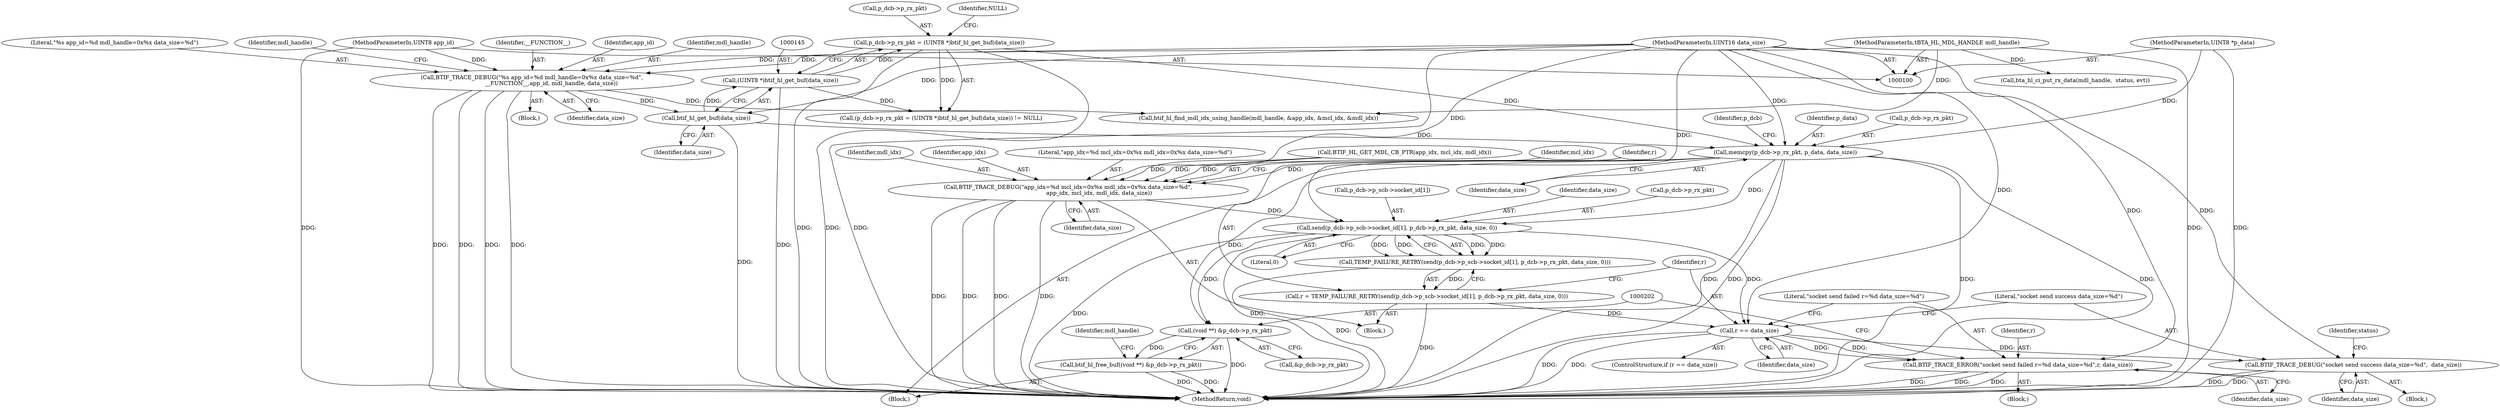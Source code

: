 digraph "0_Android_472271b153c5dc53c28beac55480a8d8434b2d5c_11@API" {
"1000150" [label="(Call,memcpy(p_dcb->p_rx_pkt, p_data, data_size))"];
"1000140" [label="(Call,p_dcb->p_rx_pkt = (UINT8 *)btif_hl_get_buf(data_size))"];
"1000144" [label="(Call,(UINT8 *)btif_hl_get_buf(data_size))"];
"1000146" [label="(Call,btif_hl_get_buf(data_size))"];
"1000116" [label="(Call,BTIF_TRACE_DEBUG(\"%s app_id=%d mdl_handle=0x%x data_size=%d\",\n                      __FUNCTION__,app_id, mdl_handle, data_size))"];
"1000101" [label="(MethodParameterIn,UINT8 app_id)"];
"1000102" [label="(MethodParameterIn,tBTA_HL_MDL_HANDLE mdl_handle)"];
"1000103" [label="(MethodParameterIn,UINT16 data_size)"];
"1000104" [label="(MethodParameterIn,UINT8 *p_data)"];
"1000161" [label="(Call,BTIF_TRACE_DEBUG(\"app_idx=%d mcl_idx=0x%x mdl_idx=0x%x data_size=%d\",\n                                   app_idx, mcl_idx, mdl_idx, data_size))"];
"1000170" [label="(Call,send(p_dcb->p_scb->socket_id[1], p_dcb->p_rx_pkt, data_size, 0))"];
"1000169" [label="(Call,TEMP_FAILURE_RETRY(send(p_dcb->p_scb->socket_id[1], p_dcb->p_rx_pkt, data_size, 0)))"];
"1000167" [label="(Call,r = TEMP_FAILURE_RETRY(send(p_dcb->p_scb->socket_id[1], p_dcb->p_rx_pkt, data_size, 0)))"];
"1000184" [label="(Call,r == data_size)"];
"1000188" [label="(Call,BTIF_TRACE_DEBUG(\"socket send success data_size=%d\",  data_size))"];
"1000196" [label="(Call,BTIF_TRACE_ERROR(\"socket send failed r=%d data_size=%d\",r, data_size))"];
"1000201" [label="(Call,(void **) &p_dcb->p_rx_pkt)"];
"1000200" [label="(Call,btif_hl_free_buf((void **) &p_dcb->p_rx_pkt))"];
"1000199" [label="(Identifier,data_size)"];
"1000118" [label="(Identifier,__FUNCTION__)"];
"1000183" [label="(ControlStructure,if (r == data_size))"];
"1000149" [label="(Block,)"];
"1000170" [label="(Call,send(p_dcb->p_scb->socket_id[1], p_dcb->p_rx_pkt, data_size, 0))"];
"1000211" [label="(MethodReturn,void)"];
"1000139" [label="(Call,(p_dcb->p_rx_pkt = (UINT8 *)btif_hl_get_buf(data_size)) != NULL)"];
"1000158" [label="(Identifier,p_dcb)"];
"1000161" [label="(Call,BTIF_TRACE_DEBUG(\"app_idx=%d mcl_idx=0x%x mdl_idx=0x%x data_size=%d\",\n                                   app_idx, mcl_idx, mdl_idx, data_size))"];
"1000119" [label="(Identifier,app_id)"];
"1000200" [label="(Call,btif_hl_free_buf((void **) &p_dcb->p_rx_pkt))"];
"1000207" [label="(Call,bta_hl_ci_put_rx_data(mdl_handle,  status, evt))"];
"1000165" [label="(Identifier,mdl_idx)"];
"1000163" [label="(Identifier,app_idx)"];
"1000169" [label="(Call,TEMP_FAILURE_RETRY(send(p_dcb->p_scb->socket_id[1], p_dcb->p_rx_pkt, data_size, 0)))"];
"1000160" [label="(Block,)"];
"1000208" [label="(Identifier,mdl_handle)"];
"1000106" [label="(Block,)"];
"1000162" [label="(Literal,\"app_idx=%d mcl_idx=0x%x mdl_idx=0x%x data_size=%d\")"];
"1000203" [label="(Call,&p_dcb->p_rx_pkt)"];
"1000120" [label="(Identifier,mdl_handle)"];
"1000167" [label="(Call,r = TEMP_FAILURE_RETRY(send(p_dcb->p_scb->socket_id[1], p_dcb->p_rx_pkt, data_size, 0)))"];
"1000201" [label="(Call,(void **) &p_dcb->p_rx_pkt)"];
"1000103" [label="(MethodParameterIn,UINT16 data_size)"];
"1000134" [label="(Call,BTIF_HL_GET_MDL_CB_PTR(app_idx, mcl_idx, mdl_idx))"];
"1000171" [label="(Call,p_dcb->p_scb->socket_id[1])"];
"1000140" [label="(Call,p_dcb->p_rx_pkt = (UINT8 *)btif_hl_get_buf(data_size))"];
"1000104" [label="(MethodParameterIn,UINT8 *p_data)"];
"1000144" [label="(Call,(UINT8 *)btif_hl_get_buf(data_size))"];
"1000155" [label="(Identifier,data_size)"];
"1000102" [label="(MethodParameterIn,tBTA_HL_MDL_HANDLE mdl_handle)"];
"1000189" [label="(Literal,\"socket send success data_size=%d\")"];
"1000147" [label="(Identifier,data_size)"];
"1000117" [label="(Literal,\"%s app_id=%d mdl_handle=0x%x data_size=%d\")"];
"1000141" [label="(Call,p_dcb->p_rx_pkt)"];
"1000185" [label="(Identifier,r)"];
"1000186" [label="(Identifier,data_size)"];
"1000150" [label="(Call,memcpy(p_dcb->p_rx_pkt, p_data, data_size))"];
"1000168" [label="(Identifier,r)"];
"1000166" [label="(Identifier,data_size)"];
"1000124" [label="(Identifier,mdl_handle)"];
"1000123" [label="(Call,btif_hl_find_mdl_idx_using_handle(mdl_handle, &app_idx, &mcl_idx, &mdl_idx))"];
"1000181" [label="(Identifier,data_size)"];
"1000198" [label="(Identifier,r)"];
"1000116" [label="(Call,BTIF_TRACE_DEBUG(\"%s app_id=%d mdl_handle=0x%x data_size=%d\",\n                      __FUNCTION__,app_id, mdl_handle, data_size))"];
"1000187" [label="(Block,)"];
"1000184" [label="(Call,r == data_size)"];
"1000188" [label="(Call,BTIF_TRACE_DEBUG(\"socket send success data_size=%d\",  data_size))"];
"1000196" [label="(Call,BTIF_TRACE_ERROR(\"socket send failed r=%d data_size=%d\",r, data_size))"];
"1000192" [label="(Identifier,status)"];
"1000190" [label="(Identifier,data_size)"];
"1000178" [label="(Call,p_dcb->p_rx_pkt)"];
"1000164" [label="(Identifier,mcl_idx)"];
"1000182" [label="(Literal,0)"];
"1000121" [label="(Identifier,data_size)"];
"1000101" [label="(MethodParameterIn,UINT8 app_id)"];
"1000197" [label="(Literal,\"socket send failed r=%d data_size=%d\")"];
"1000146" [label="(Call,btif_hl_get_buf(data_size))"];
"1000148" [label="(Identifier,NULL)"];
"1000154" [label="(Identifier,p_data)"];
"1000195" [label="(Block,)"];
"1000151" [label="(Call,p_dcb->p_rx_pkt)"];
"1000150" -> "1000149"  [label="AST: "];
"1000150" -> "1000155"  [label="CFG: "];
"1000151" -> "1000150"  [label="AST: "];
"1000154" -> "1000150"  [label="AST: "];
"1000155" -> "1000150"  [label="AST: "];
"1000158" -> "1000150"  [label="CFG: "];
"1000150" -> "1000211"  [label="DDG: "];
"1000150" -> "1000211"  [label="DDG: "];
"1000150" -> "1000211"  [label="DDG: "];
"1000150" -> "1000211"  [label="DDG: "];
"1000140" -> "1000150"  [label="DDG: "];
"1000104" -> "1000150"  [label="DDG: "];
"1000146" -> "1000150"  [label="DDG: "];
"1000103" -> "1000150"  [label="DDG: "];
"1000150" -> "1000161"  [label="DDG: "];
"1000150" -> "1000170"  [label="DDG: "];
"1000150" -> "1000201"  [label="DDG: "];
"1000140" -> "1000139"  [label="AST: "];
"1000140" -> "1000144"  [label="CFG: "];
"1000141" -> "1000140"  [label="AST: "];
"1000144" -> "1000140"  [label="AST: "];
"1000148" -> "1000140"  [label="CFG: "];
"1000140" -> "1000211"  [label="DDG: "];
"1000140" -> "1000211"  [label="DDG: "];
"1000140" -> "1000139"  [label="DDG: "];
"1000144" -> "1000140"  [label="DDG: "];
"1000144" -> "1000146"  [label="CFG: "];
"1000145" -> "1000144"  [label="AST: "];
"1000146" -> "1000144"  [label="AST: "];
"1000144" -> "1000211"  [label="DDG: "];
"1000144" -> "1000139"  [label="DDG: "];
"1000146" -> "1000144"  [label="DDG: "];
"1000146" -> "1000147"  [label="CFG: "];
"1000147" -> "1000146"  [label="AST: "];
"1000146" -> "1000211"  [label="DDG: "];
"1000116" -> "1000146"  [label="DDG: "];
"1000103" -> "1000146"  [label="DDG: "];
"1000116" -> "1000106"  [label="AST: "];
"1000116" -> "1000121"  [label="CFG: "];
"1000117" -> "1000116"  [label="AST: "];
"1000118" -> "1000116"  [label="AST: "];
"1000119" -> "1000116"  [label="AST: "];
"1000120" -> "1000116"  [label="AST: "];
"1000121" -> "1000116"  [label="AST: "];
"1000124" -> "1000116"  [label="CFG: "];
"1000116" -> "1000211"  [label="DDG: "];
"1000116" -> "1000211"  [label="DDG: "];
"1000116" -> "1000211"  [label="DDG: "];
"1000116" -> "1000211"  [label="DDG: "];
"1000101" -> "1000116"  [label="DDG: "];
"1000102" -> "1000116"  [label="DDG: "];
"1000103" -> "1000116"  [label="DDG: "];
"1000116" -> "1000123"  [label="DDG: "];
"1000101" -> "1000100"  [label="AST: "];
"1000101" -> "1000211"  [label="DDG: "];
"1000102" -> "1000100"  [label="AST: "];
"1000102" -> "1000211"  [label="DDG: "];
"1000102" -> "1000123"  [label="DDG: "];
"1000102" -> "1000207"  [label="DDG: "];
"1000103" -> "1000100"  [label="AST: "];
"1000103" -> "1000211"  [label="DDG: "];
"1000103" -> "1000161"  [label="DDG: "];
"1000103" -> "1000170"  [label="DDG: "];
"1000103" -> "1000184"  [label="DDG: "];
"1000103" -> "1000188"  [label="DDG: "];
"1000103" -> "1000196"  [label="DDG: "];
"1000104" -> "1000100"  [label="AST: "];
"1000104" -> "1000211"  [label="DDG: "];
"1000161" -> "1000160"  [label="AST: "];
"1000161" -> "1000166"  [label="CFG: "];
"1000162" -> "1000161"  [label="AST: "];
"1000163" -> "1000161"  [label="AST: "];
"1000164" -> "1000161"  [label="AST: "];
"1000165" -> "1000161"  [label="AST: "];
"1000166" -> "1000161"  [label="AST: "];
"1000168" -> "1000161"  [label="CFG: "];
"1000161" -> "1000211"  [label="DDG: "];
"1000161" -> "1000211"  [label="DDG: "];
"1000161" -> "1000211"  [label="DDG: "];
"1000161" -> "1000211"  [label="DDG: "];
"1000134" -> "1000161"  [label="DDG: "];
"1000134" -> "1000161"  [label="DDG: "];
"1000134" -> "1000161"  [label="DDG: "];
"1000161" -> "1000170"  [label="DDG: "];
"1000170" -> "1000169"  [label="AST: "];
"1000170" -> "1000182"  [label="CFG: "];
"1000171" -> "1000170"  [label="AST: "];
"1000178" -> "1000170"  [label="AST: "];
"1000181" -> "1000170"  [label="AST: "];
"1000182" -> "1000170"  [label="AST: "];
"1000169" -> "1000170"  [label="CFG: "];
"1000170" -> "1000211"  [label="DDG: "];
"1000170" -> "1000211"  [label="DDG: "];
"1000170" -> "1000169"  [label="DDG: "];
"1000170" -> "1000169"  [label="DDG: "];
"1000170" -> "1000169"  [label="DDG: "];
"1000170" -> "1000169"  [label="DDG: "];
"1000170" -> "1000184"  [label="DDG: "];
"1000170" -> "1000201"  [label="DDG: "];
"1000169" -> "1000167"  [label="AST: "];
"1000167" -> "1000169"  [label="CFG: "];
"1000169" -> "1000211"  [label="DDG: "];
"1000169" -> "1000167"  [label="DDG: "];
"1000167" -> "1000160"  [label="AST: "];
"1000168" -> "1000167"  [label="AST: "];
"1000185" -> "1000167"  [label="CFG: "];
"1000167" -> "1000211"  [label="DDG: "];
"1000167" -> "1000184"  [label="DDG: "];
"1000184" -> "1000183"  [label="AST: "];
"1000184" -> "1000186"  [label="CFG: "];
"1000185" -> "1000184"  [label="AST: "];
"1000186" -> "1000184"  [label="AST: "];
"1000189" -> "1000184"  [label="CFG: "];
"1000197" -> "1000184"  [label="CFG: "];
"1000184" -> "1000211"  [label="DDG: "];
"1000184" -> "1000211"  [label="DDG: "];
"1000184" -> "1000188"  [label="DDG: "];
"1000184" -> "1000196"  [label="DDG: "];
"1000184" -> "1000196"  [label="DDG: "];
"1000188" -> "1000187"  [label="AST: "];
"1000188" -> "1000190"  [label="CFG: "];
"1000189" -> "1000188"  [label="AST: "];
"1000190" -> "1000188"  [label="AST: "];
"1000192" -> "1000188"  [label="CFG: "];
"1000188" -> "1000211"  [label="DDG: "];
"1000188" -> "1000211"  [label="DDG: "];
"1000196" -> "1000195"  [label="AST: "];
"1000196" -> "1000199"  [label="CFG: "];
"1000197" -> "1000196"  [label="AST: "];
"1000198" -> "1000196"  [label="AST: "];
"1000199" -> "1000196"  [label="AST: "];
"1000202" -> "1000196"  [label="CFG: "];
"1000196" -> "1000211"  [label="DDG: "];
"1000196" -> "1000211"  [label="DDG: "];
"1000196" -> "1000211"  [label="DDG: "];
"1000201" -> "1000200"  [label="AST: "];
"1000201" -> "1000203"  [label="CFG: "];
"1000202" -> "1000201"  [label="AST: "];
"1000203" -> "1000201"  [label="AST: "];
"1000200" -> "1000201"  [label="CFG: "];
"1000201" -> "1000211"  [label="DDG: "];
"1000201" -> "1000200"  [label="DDG: "];
"1000200" -> "1000149"  [label="AST: "];
"1000208" -> "1000200"  [label="CFG: "];
"1000200" -> "1000211"  [label="DDG: "];
"1000200" -> "1000211"  [label="DDG: "];
}
